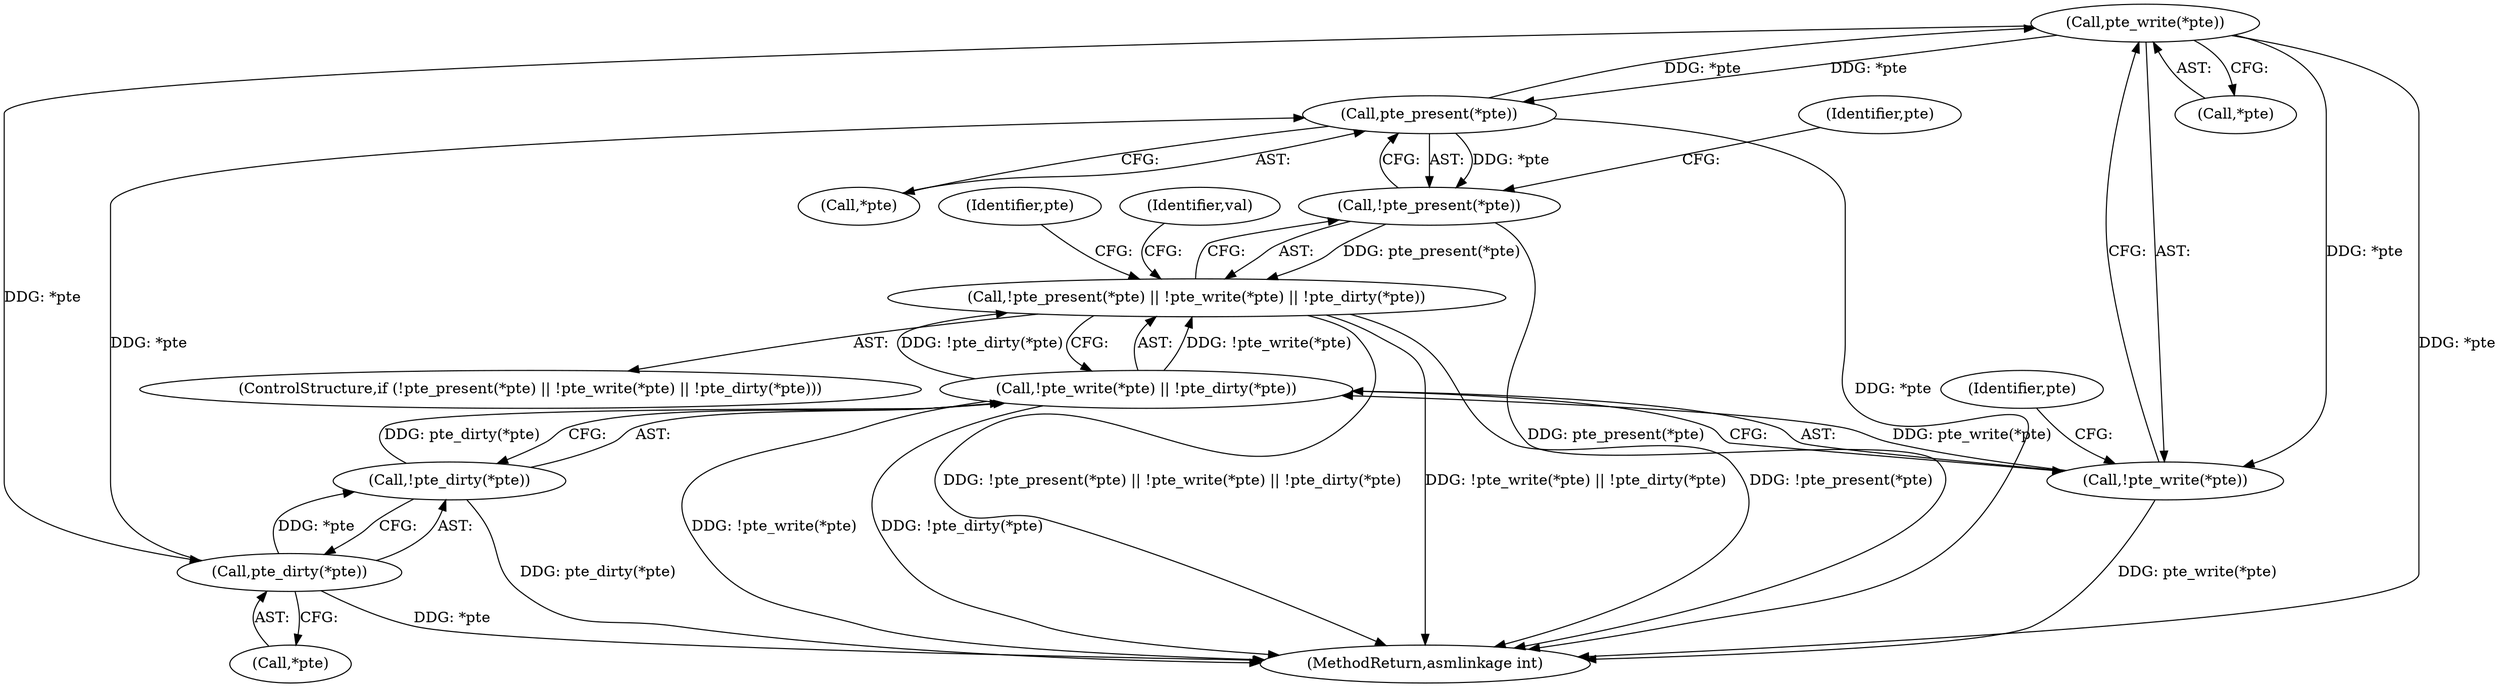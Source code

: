 digraph "0_linux_a4780adeefd042482f624f5e0d577bf9cdcbb760_1@API" {
"1000317" [label="(Call,pte_write(*pte))"];
"1000312" [label="(Call,pte_present(*pte))"];
"1000317" [label="(Call,pte_write(*pte))"];
"1000321" [label="(Call,pte_dirty(*pte))"];
"1000311" [label="(Call,!pte_present(*pte))"];
"1000310" [label="(Call,!pte_present(*pte) || !pte_write(*pte) || !pte_dirty(*pte))"];
"1000316" [label="(Call,!pte_write(*pte))"];
"1000315" [label="(Call,!pte_write(*pte) || !pte_dirty(*pte))"];
"1000320" [label="(Call,!pte_dirty(*pte))"];
"1000315" [label="(Call,!pte_write(*pte) || !pte_dirty(*pte))"];
"1000317" [label="(Call,pte_write(*pte))"];
"1000313" [label="(Call,*pte)"];
"1000311" [label="(Call,!pte_present(*pte))"];
"1000322" [label="(Call,*pte)"];
"1000321" [label="(Call,pte_dirty(*pte))"];
"1000310" [label="(Call,!pte_present(*pte) || !pte_write(*pte) || !pte_dirty(*pte))"];
"1000326" [label="(Identifier,pte)"];
"1000320" [label="(Call,!pte_dirty(*pte))"];
"1000330" [label="(Identifier,val)"];
"1000309" [label="(ControlStructure,if (!pte_present(*pte) || !pte_write(*pte) || !pte_dirty(*pte)))"];
"1000459" [label="(MethodReturn,asmlinkage int)"];
"1000318" [label="(Call,*pte)"];
"1000323" [label="(Identifier,pte)"];
"1000312" [label="(Call,pte_present(*pte))"];
"1000319" [label="(Identifier,pte)"];
"1000316" [label="(Call,!pte_write(*pte))"];
"1000317" -> "1000316"  [label="AST: "];
"1000317" -> "1000318"  [label="CFG: "];
"1000318" -> "1000317"  [label="AST: "];
"1000316" -> "1000317"  [label="CFG: "];
"1000317" -> "1000459"  [label="DDG: *pte"];
"1000317" -> "1000312"  [label="DDG: *pte"];
"1000317" -> "1000316"  [label="DDG: *pte"];
"1000312" -> "1000317"  [label="DDG: *pte"];
"1000317" -> "1000321"  [label="DDG: *pte"];
"1000312" -> "1000311"  [label="AST: "];
"1000312" -> "1000313"  [label="CFG: "];
"1000313" -> "1000312"  [label="AST: "];
"1000311" -> "1000312"  [label="CFG: "];
"1000312" -> "1000459"  [label="DDG: *pte"];
"1000312" -> "1000311"  [label="DDG: *pte"];
"1000321" -> "1000312"  [label="DDG: *pte"];
"1000321" -> "1000320"  [label="AST: "];
"1000321" -> "1000322"  [label="CFG: "];
"1000322" -> "1000321"  [label="AST: "];
"1000320" -> "1000321"  [label="CFG: "];
"1000321" -> "1000459"  [label="DDG: *pte"];
"1000321" -> "1000320"  [label="DDG: *pte"];
"1000311" -> "1000310"  [label="AST: "];
"1000319" -> "1000311"  [label="CFG: "];
"1000310" -> "1000311"  [label="CFG: "];
"1000311" -> "1000459"  [label="DDG: pte_present(*pte)"];
"1000311" -> "1000310"  [label="DDG: pte_present(*pte)"];
"1000310" -> "1000309"  [label="AST: "];
"1000310" -> "1000315"  [label="CFG: "];
"1000315" -> "1000310"  [label="AST: "];
"1000326" -> "1000310"  [label="CFG: "];
"1000330" -> "1000310"  [label="CFG: "];
"1000310" -> "1000459"  [label="DDG: !pte_present(*pte) || !pte_write(*pte) || !pte_dirty(*pte)"];
"1000310" -> "1000459"  [label="DDG: !pte_write(*pte) || !pte_dirty(*pte)"];
"1000310" -> "1000459"  [label="DDG: !pte_present(*pte)"];
"1000315" -> "1000310"  [label="DDG: !pte_write(*pte)"];
"1000315" -> "1000310"  [label="DDG: !pte_dirty(*pte)"];
"1000316" -> "1000315"  [label="AST: "];
"1000323" -> "1000316"  [label="CFG: "];
"1000315" -> "1000316"  [label="CFG: "];
"1000316" -> "1000459"  [label="DDG: pte_write(*pte)"];
"1000316" -> "1000315"  [label="DDG: pte_write(*pte)"];
"1000315" -> "1000320"  [label="CFG: "];
"1000320" -> "1000315"  [label="AST: "];
"1000315" -> "1000459"  [label="DDG: !pte_write(*pte)"];
"1000315" -> "1000459"  [label="DDG: !pte_dirty(*pte)"];
"1000320" -> "1000315"  [label="DDG: pte_dirty(*pte)"];
"1000320" -> "1000459"  [label="DDG: pte_dirty(*pte)"];
}
